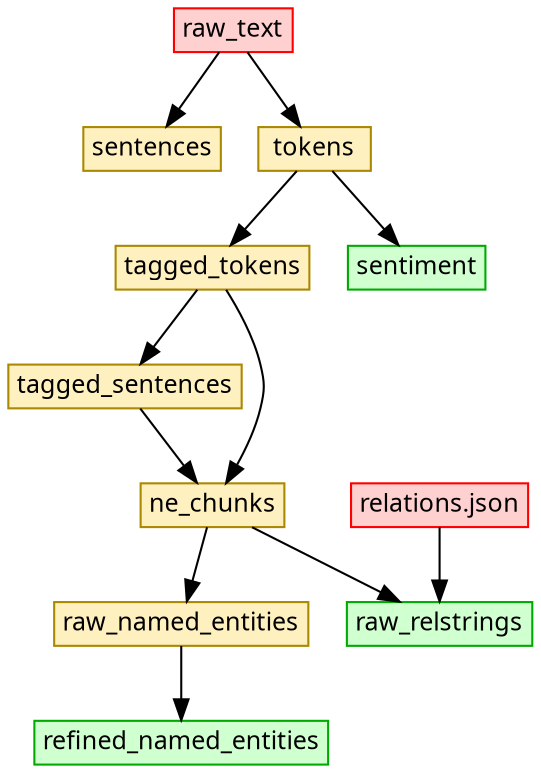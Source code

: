 digraph steps{
	node [
		shape=box,
		fontname="Terminus",
		fontsize=12,
		height="0.1",
		margin="0.05,0.05",
		style="filled"
	];
	
	{
		node [color=red, fillcolor="#FFD0D0"];

		raw_text;
		relations_dict [label="relations.json"];
	}

	{
		node [color="#AA8800", fillcolor="#FFF0C0"];

		sentences;
		tokens;
		tagged_tokens;
		tagged_sentences;
		ne_chunks;
		raw_named_entities;
	}

	{
		node [color="#00AA00", fillcolor="#D0FFD0"];

		sentiment;
		refined_named_entities;
		raw_relstrings;
	}

	raw_text -> tokens;
	raw_text -> sentences;
	tokens -> tagged_tokens;
	tokens -> sentiment;
	tagged_tokens -> ne_chunks;
	tagged_tokens -> tagged_sentences;
	tagged_sentences -> ne_chunks;
	ne_chunks -> raw_named_entities;
	raw_named_entities -> refined_named_entities;
	ne_chunks -> raw_relstrings;
	relations_dict -> raw_relstrings;
}